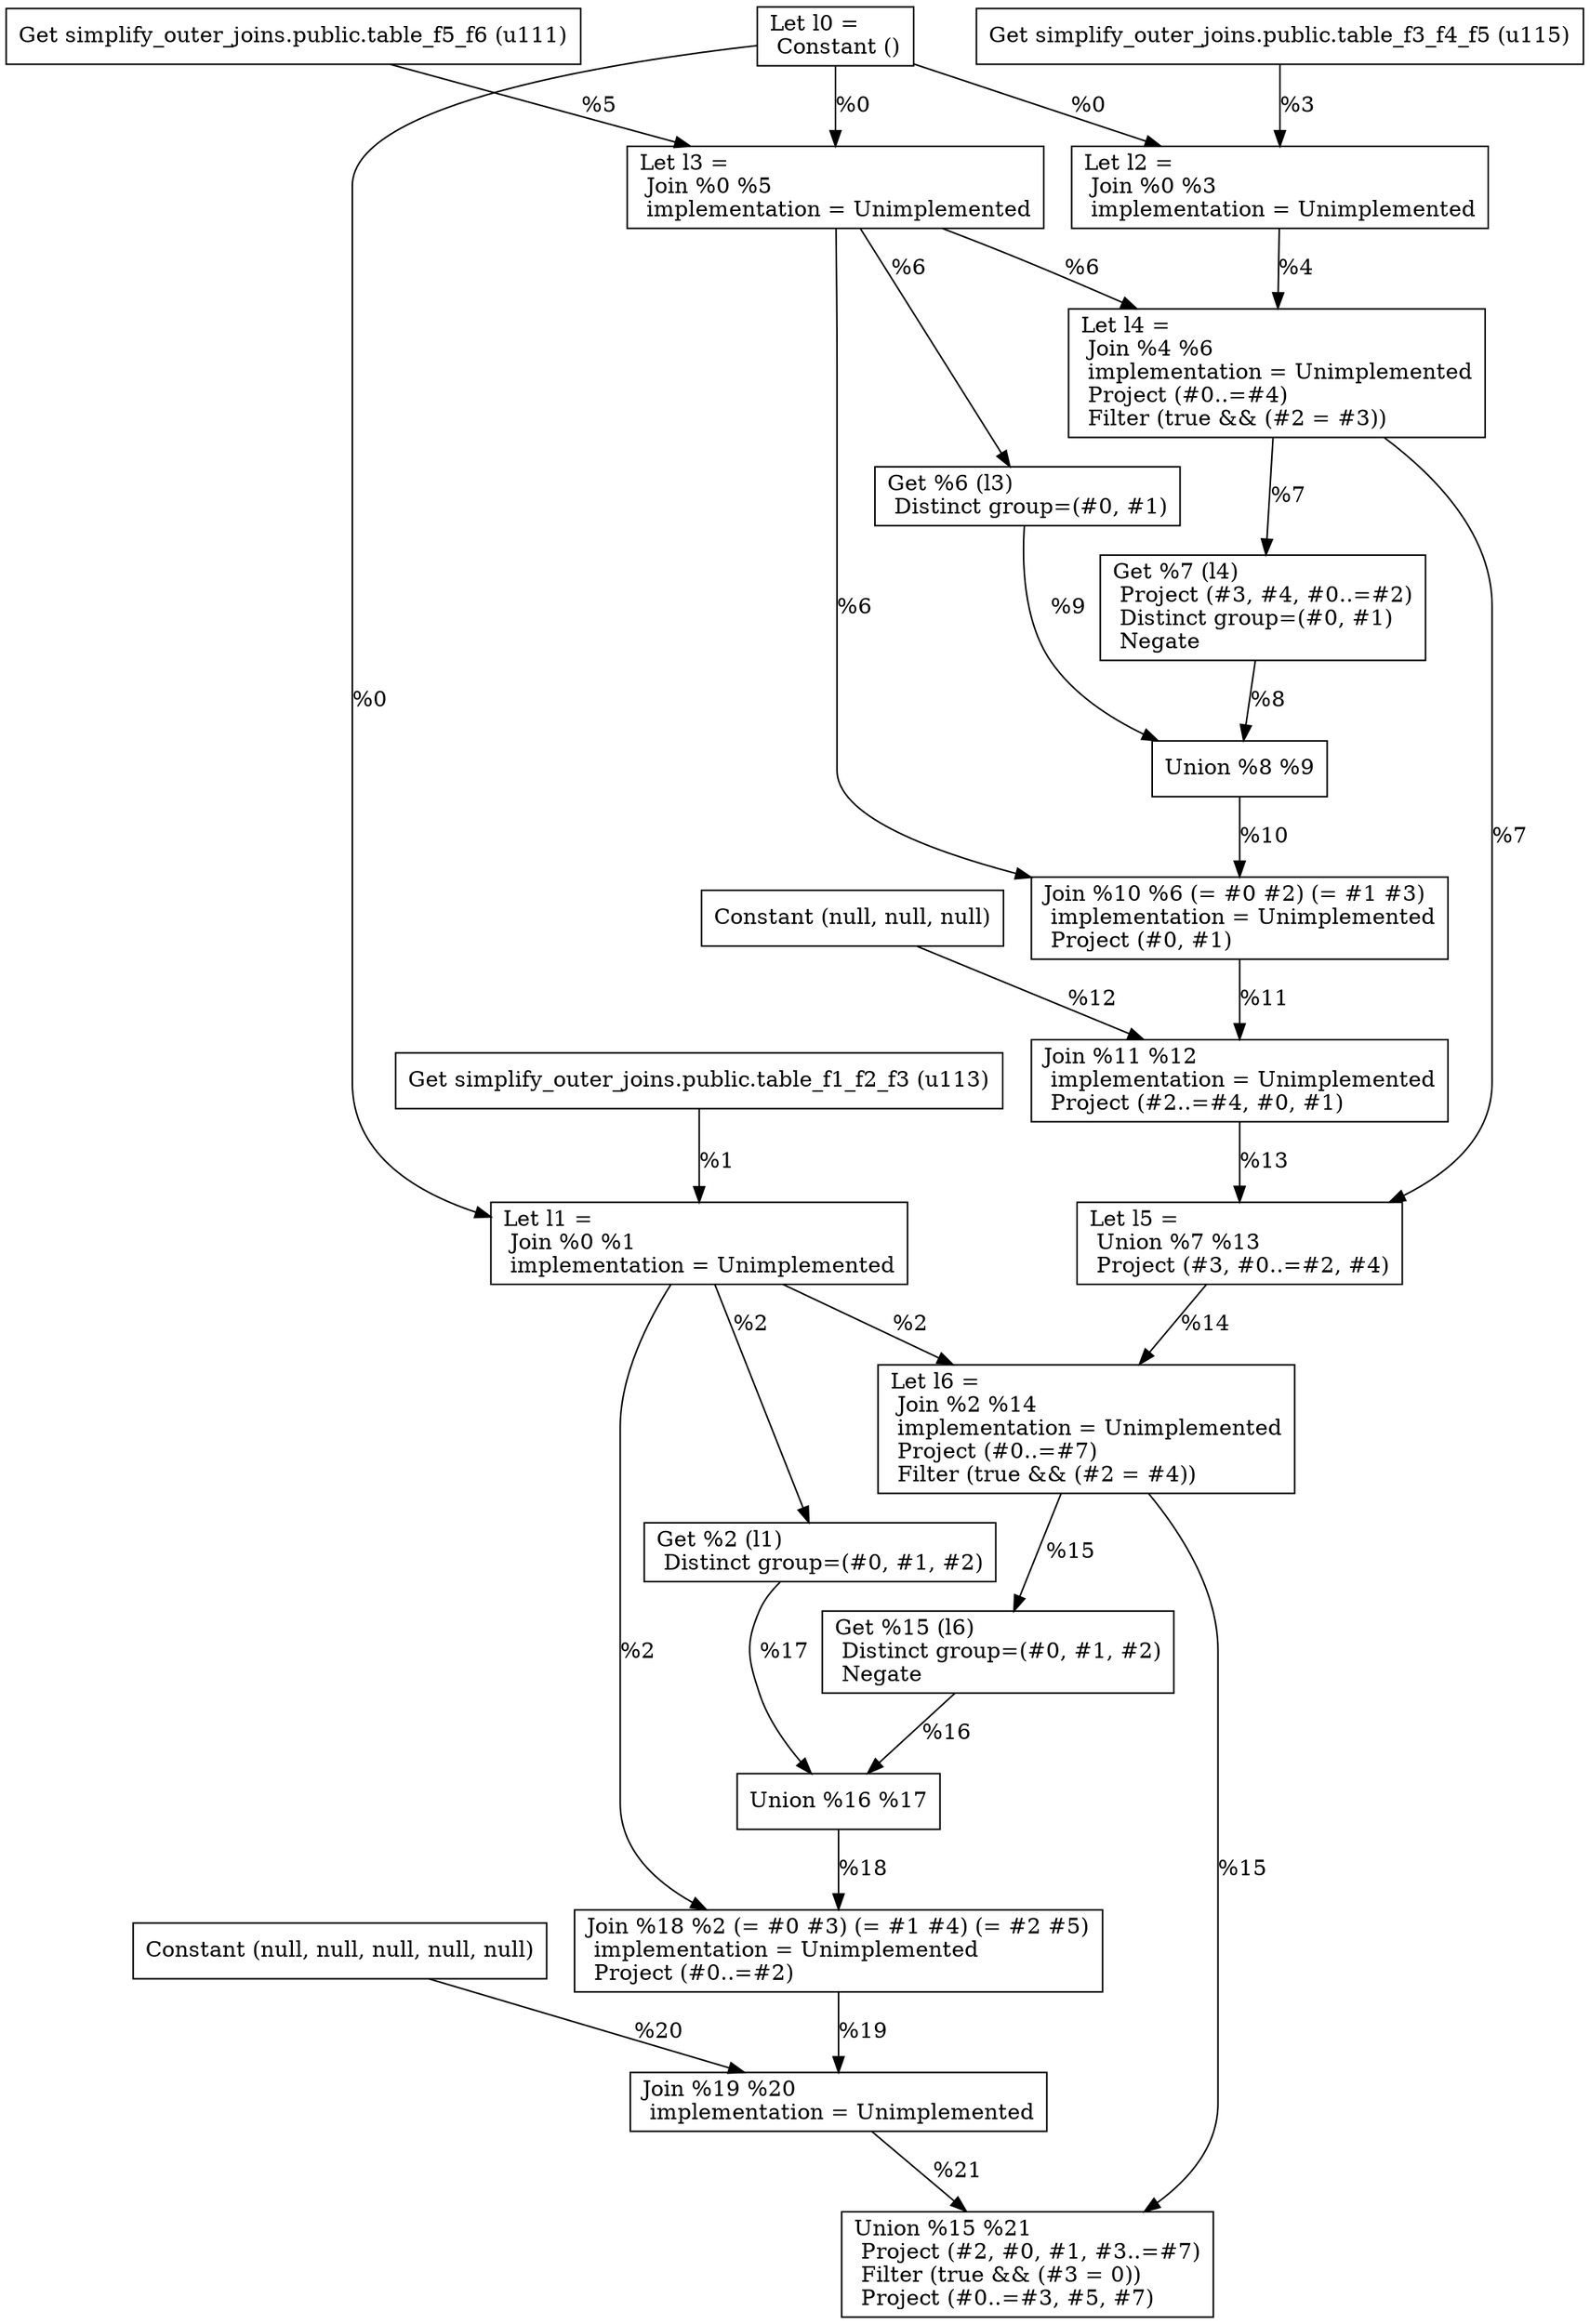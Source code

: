 digraph G {
    node0 [shape = record, label="Let l0 =\l Constant ()\l"]
    node1 [shape = record, label=" Get simplify_outer_joins.public.table_f1_f2_f3 (u113)\l"]
    node2 [shape = record, label="Let l1 =\l Join %0 %1\l  implementation = Unimplemented\l"]
    node3 [shape = record, label=" Get simplify_outer_joins.public.table_f3_f4_f5 (u115)\l"]
    node4 [shape = record, label="Let l2 =\l Join %0 %3\l  implementation = Unimplemented\l"]
    node5 [shape = record, label=" Get simplify_outer_joins.public.table_f5_f6 (u111)\l"]
    node6 [shape = record, label="Let l3 =\l Join %0 %5\l  implementation = Unimplemented\l"]
    node7 [shape = record, label="Let l4 =\l Join %4 %6\l  implementation = Unimplemented\l Project (#0..=#4)\l Filter (true && (#2 = #3))\l"]
    node8 [shape = record, label=" Get %7 (l4)\l Project (#3, #4, #0..=#2)\l Distinct group=(#0, #1)\l Negate\l"]
    node9 [shape = record, label=" Get %6 (l3)\l Distinct group=(#0, #1)\l"]
    node10 [shape = record, label=" Union %8 %9\l"]
    node11 [shape = record, label=" Join %10 %6 (= #0 #2) (= #1 #3)\l  implementation = Unimplemented\l Project (#0, #1)\l"]
    node12 [shape = record, label=" Constant (null, null, null)\l"]
    node13 [shape = record, label=" Join %11 %12\l  implementation = Unimplemented\l Project (#2..=#4, #0, #1)\l"]
    node14 [shape = record, label="Let l5 =\l Union %7 %13\l Project (#3, #0..=#2, #4)\l"]
    node15 [shape = record, label="Let l6 =\l Join %2 %14\l  implementation = Unimplemented\l Project (#0..=#7)\l Filter (true && (#2 = #4))\l"]
    node16 [shape = record, label=" Get %15 (l6)\l Distinct group=(#0, #1, #2)\l Negate\l"]
    node17 [shape = record, label=" Get %2 (l1)\l Distinct group=(#0, #1, #2)\l"]
    node18 [shape = record, label=" Union %16 %17\l"]
    node19 [shape = record, label=" Join %18 %2 (= #0 #3) (= #1 #4) (= #2 #5)\l  implementation = Unimplemented\l Project (#0..=#2)\l"]
    node20 [shape = record, label=" Constant (null, null, null, null, null)\l"]
    node21 [shape = record, label=" Join %19 %20\l  implementation = Unimplemented\l"]
    node22 [shape = record, label=" Union %15 %21\l Project (#2, #0, #1, #3..=#7)\l Filter (true && (#3 = 0))\l Project (#0..=#3, #5, #7)\l"]
    node4 -> node7 [label = "%4\l"]
    node12 -> node13 [label = "%12\l"]
    node2 -> node19 [label = "%2\l"]
    node11 -> node13 [label = "%11\l"]
    node6 -> node11 [label = "%6\l"]
    node14 -> node15 [label = "%14\l"]
    node0 -> node6 [label = "%0\l"]
    node1 -> node2 [label = "%1\l"]
    node9 -> node10 [label = "%9\l"]
    node17 -> node18 [label = "%17\l"]
    node2 -> node17 [label = "%2\l"]
    node20 -> node21 [label = "%20\l"]
    node18 -> node19 [label = "%18\l"]
    node6 -> node9 [label = "%6\l"]
    node10 -> node11 [label = "%10\l"]
    node5 -> node6 [label = "%5\l"]
    node2 -> node15 [label = "%2\l"]
    node7 -> node14 [label = "%7\l"]
    node15 -> node22 [label = "%15\l"]
    node13 -> node14 [label = "%13\l"]
    node3 -> node4 [label = "%3\l"]
    node15 -> node16 [label = "%15\l"]
    node6 -> node7 [label = "%6\l"]
    node8 -> node10 [label = "%8\l"]
    node21 -> node22 [label = "%21\l"]
    node16 -> node18 [label = "%16\l"]
    node0 -> node2 [label = "%0\l"]
    node0 -> node4 [label = "%0\l"]
    node7 -> node8 [label = "%7\l"]
    node19 -> node21 [label = "%19\l"]
}
